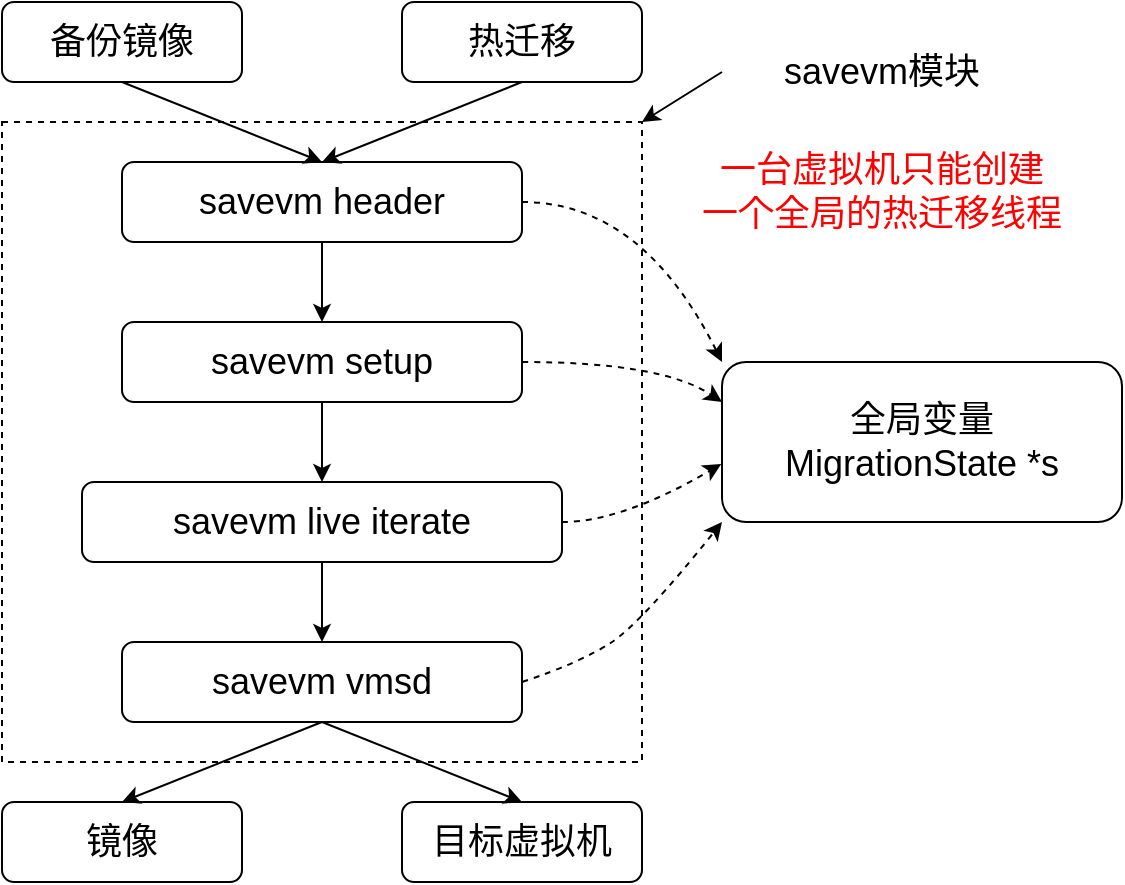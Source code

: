 <mxfile version="20.4.1" type="github">
  <diagram id="OZgTTzMIZbF1CK1Bnk2v" name="第 1 页">
    <mxGraphModel dx="735" dy="468" grid="1" gridSize="10" guides="1" tooltips="1" connect="1" arrows="1" fold="1" page="1" pageScale="1" pageWidth="827" pageHeight="1169" math="0" shadow="0">
      <root>
        <mxCell id="0" />
        <mxCell id="1" parent="0" />
        <mxCell id="5_ovZfvBjrPSnjW51LRR-24" value="" style="rounded=0;whiteSpace=wrap;html=1;fontSize=18;fontColor=#FF0000;dashed=1;fillColor=none;" parent="1" vertex="1">
          <mxGeometry x="120" y="140" width="320" height="320" as="geometry" />
        </mxCell>
        <mxCell id="5_ovZfvBjrPSnjW51LRR-1" value="&lt;font style=&quot;font-size: 18px;&quot;&gt;备份镜像&lt;/font&gt;" style="rounded=1;whiteSpace=wrap;html=1;" parent="1" vertex="1">
          <mxGeometry x="120" y="80" width="120" height="40" as="geometry" />
        </mxCell>
        <mxCell id="5_ovZfvBjrPSnjW51LRR-2" value="热迁移" style="rounded=1;whiteSpace=wrap;html=1;fontSize=18;" parent="1" vertex="1">
          <mxGeometry x="320" y="80" width="120" height="40" as="geometry" />
        </mxCell>
        <mxCell id="5_ovZfvBjrPSnjW51LRR-11" style="edgeStyle=orthogonalEdgeStyle;rounded=0;orthogonalLoop=1;jettySize=auto;html=1;exitX=0.5;exitY=1;exitDx=0;exitDy=0;entryX=0.5;entryY=0;entryDx=0;entryDy=0;fontSize=18;" parent="1" source="5_ovZfvBjrPSnjW51LRR-3" target="5_ovZfvBjrPSnjW51LRR-5" edge="1">
          <mxGeometry relative="1" as="geometry" />
        </mxCell>
        <mxCell id="5_ovZfvBjrPSnjW51LRR-3" value="savevm header" style="rounded=1;whiteSpace=wrap;html=1;fontSize=18;" parent="1" vertex="1">
          <mxGeometry x="180" y="160" width="200" height="40" as="geometry" />
        </mxCell>
        <mxCell id="5_ovZfvBjrPSnjW51LRR-4" value="全局变量&lt;br&gt;MigrationState *s" style="rounded=1;whiteSpace=wrap;html=1;fontSize=18;" parent="1" vertex="1">
          <mxGeometry x="480" y="260" width="200" height="80" as="geometry" />
        </mxCell>
        <mxCell id="5_ovZfvBjrPSnjW51LRR-12" style="edgeStyle=orthogonalEdgeStyle;rounded=0;orthogonalLoop=1;jettySize=auto;html=1;exitX=0.5;exitY=1;exitDx=0;exitDy=0;entryX=0.5;entryY=0;entryDx=0;entryDy=0;fontSize=18;" parent="1" source="5_ovZfvBjrPSnjW51LRR-5" target="5_ovZfvBjrPSnjW51LRR-6" edge="1">
          <mxGeometry relative="1" as="geometry" />
        </mxCell>
        <mxCell id="5_ovZfvBjrPSnjW51LRR-5" value="savevm setup" style="rounded=1;whiteSpace=wrap;html=1;fontSize=18;" parent="1" vertex="1">
          <mxGeometry x="180" y="240" width="200" height="40" as="geometry" />
        </mxCell>
        <mxCell id="5_ovZfvBjrPSnjW51LRR-13" style="edgeStyle=orthogonalEdgeStyle;rounded=0;orthogonalLoop=1;jettySize=auto;html=1;exitX=0.5;exitY=1;exitDx=0;exitDy=0;entryX=0.5;entryY=0;entryDx=0;entryDy=0;fontSize=18;" parent="1" source="5_ovZfvBjrPSnjW51LRR-6" target="5_ovZfvBjrPSnjW51LRR-7" edge="1">
          <mxGeometry relative="1" as="geometry" />
        </mxCell>
        <mxCell id="5_ovZfvBjrPSnjW51LRR-6" value="savevm live iterate" style="rounded=1;whiteSpace=wrap;html=1;fontSize=18;" parent="1" vertex="1">
          <mxGeometry x="160" y="320" width="240" height="40" as="geometry" />
        </mxCell>
        <mxCell id="5_ovZfvBjrPSnjW51LRR-7" value="savevm vmsd" style="rounded=1;whiteSpace=wrap;html=1;fontSize=18;" parent="1" vertex="1">
          <mxGeometry x="180" y="400" width="200" height="40" as="geometry" />
        </mxCell>
        <mxCell id="5_ovZfvBjrPSnjW51LRR-8" value="" style="endArrow=classic;html=1;rounded=0;fontSize=18;entryX=0.5;entryY=0;entryDx=0;entryDy=0;" parent="1" target="5_ovZfvBjrPSnjW51LRR-3" edge="1">
          <mxGeometry width="50" height="50" relative="1" as="geometry">
            <mxPoint x="180" y="120" as="sourcePoint" />
            <mxPoint x="230" y="70" as="targetPoint" />
          </mxGeometry>
        </mxCell>
        <mxCell id="5_ovZfvBjrPSnjW51LRR-9" value="" style="endArrow=classic;html=1;rounded=0;fontSize=18;entryX=0.5;entryY=0;entryDx=0;entryDy=0;" parent="1" target="5_ovZfvBjrPSnjW51LRR-3" edge="1">
          <mxGeometry width="50" height="50" relative="1" as="geometry">
            <mxPoint x="380" y="120" as="sourcePoint" />
            <mxPoint x="390" y="130" as="targetPoint" />
          </mxGeometry>
        </mxCell>
        <mxCell id="5_ovZfvBjrPSnjW51LRR-14" value="镜像" style="rounded=1;whiteSpace=wrap;html=1;fontSize=18;" parent="1" vertex="1">
          <mxGeometry x="120" y="480" width="120" height="40" as="geometry" />
        </mxCell>
        <mxCell id="5_ovZfvBjrPSnjW51LRR-15" value="目标虚拟机" style="rounded=1;whiteSpace=wrap;html=1;fontSize=18;" parent="1" vertex="1">
          <mxGeometry x="320" y="480" width="120" height="40" as="geometry" />
        </mxCell>
        <mxCell id="5_ovZfvBjrPSnjW51LRR-16" value="" style="endArrow=classic;html=1;rounded=0;fontSize=18;entryX=0.5;entryY=0;entryDx=0;entryDy=0;" parent="1" target="5_ovZfvBjrPSnjW51LRR-14" edge="1">
          <mxGeometry width="50" height="50" relative="1" as="geometry">
            <mxPoint x="280" y="440" as="sourcePoint" />
            <mxPoint x="330" y="390" as="targetPoint" />
          </mxGeometry>
        </mxCell>
        <mxCell id="5_ovZfvBjrPSnjW51LRR-17" value="" style="endArrow=classic;html=1;rounded=0;fontSize=18;entryX=0.5;entryY=0;entryDx=0;entryDy=0;" parent="1" target="5_ovZfvBjrPSnjW51LRR-15" edge="1">
          <mxGeometry width="50" height="50" relative="1" as="geometry">
            <mxPoint x="280" y="440" as="sourcePoint" />
            <mxPoint x="330" y="390" as="targetPoint" />
          </mxGeometry>
        </mxCell>
        <mxCell id="5_ovZfvBjrPSnjW51LRR-19" value="" style="curved=1;endArrow=classic;html=1;rounded=0;fontSize=18;entryX=0;entryY=0.25;entryDx=0;entryDy=0;dashed=1;" parent="1" target="5_ovZfvBjrPSnjW51LRR-4" edge="1">
          <mxGeometry width="50" height="50" relative="1" as="geometry">
            <mxPoint x="380" y="260" as="sourcePoint" />
            <mxPoint x="430" y="210" as="targetPoint" />
            <Array as="points">
              <mxPoint x="450" y="260" />
            </Array>
          </mxGeometry>
        </mxCell>
        <mxCell id="5_ovZfvBjrPSnjW51LRR-20" value="" style="curved=1;endArrow=classic;html=1;rounded=0;fontSize=18;entryX=-0.002;entryY=0.638;entryDx=0;entryDy=0;entryPerimeter=0;dashed=1;" parent="1" target="5_ovZfvBjrPSnjW51LRR-4" edge="1">
          <mxGeometry width="50" height="50" relative="1" as="geometry">
            <mxPoint x="400" y="340" as="sourcePoint" />
            <mxPoint x="450" y="290" as="targetPoint" />
            <Array as="points">
              <mxPoint x="430" y="340" />
            </Array>
          </mxGeometry>
        </mxCell>
        <mxCell id="5_ovZfvBjrPSnjW51LRR-21" value="" style="curved=1;endArrow=classic;html=1;rounded=0;fontSize=18;entryX=0;entryY=1;entryDx=0;entryDy=0;dashed=1;" parent="1" target="5_ovZfvBjrPSnjW51LRR-4" edge="1">
          <mxGeometry width="50" height="50" relative="1" as="geometry">
            <mxPoint x="380" y="420" as="sourcePoint" />
            <mxPoint x="430" y="370" as="targetPoint" />
            <Array as="points">
              <mxPoint x="410" y="410" />
              <mxPoint x="440" y="390" />
            </Array>
          </mxGeometry>
        </mxCell>
        <mxCell id="5_ovZfvBjrPSnjW51LRR-22" value="" style="curved=1;endArrow=classic;html=1;rounded=0;fontSize=18;entryX=0;entryY=0;entryDx=0;entryDy=0;dashed=1;" parent="1" target="5_ovZfvBjrPSnjW51LRR-4" edge="1">
          <mxGeometry width="50" height="50" relative="1" as="geometry">
            <mxPoint x="380" y="180" as="sourcePoint" />
            <mxPoint x="430" y="130" as="targetPoint" />
            <Array as="points">
              <mxPoint x="440" y="180" />
            </Array>
          </mxGeometry>
        </mxCell>
        <mxCell id="5_ovZfvBjrPSnjW51LRR-23" value="&lt;font color=&quot;#ff0000&quot;&gt;一台虚拟机只能创建&lt;br&gt;一个全局的热迁移线程&lt;/font&gt;" style="text;html=1;strokeColor=none;fillColor=none;align=center;verticalAlign=middle;whiteSpace=wrap;rounded=0;fontSize=18;" parent="1" vertex="1">
          <mxGeometry x="440" y="160" width="240" height="30" as="geometry" />
        </mxCell>
        <mxCell id="5_ovZfvBjrPSnjW51LRR-25" value="&lt;font color=&quot;#000000&quot;&gt;savevm模块&lt;/font&gt;" style="text;html=1;strokeColor=none;fillColor=none;align=center;verticalAlign=middle;whiteSpace=wrap;rounded=0;dashed=1;fontSize=18;fontColor=#FF0000;" parent="1" vertex="1">
          <mxGeometry x="480" y="100" width="160" height="30" as="geometry" />
        </mxCell>
        <mxCell id="5_ovZfvBjrPSnjW51LRR-26" value="" style="endArrow=classic;html=1;rounded=0;fontSize=18;fontColor=#000000;entryX=1;entryY=0;entryDx=0;entryDy=0;exitX=0;exitY=0.5;exitDx=0;exitDy=0;" parent="1" source="5_ovZfvBjrPSnjW51LRR-25" target="5_ovZfvBjrPSnjW51LRR-24" edge="1">
          <mxGeometry width="50" height="50" relative="1" as="geometry">
            <mxPoint x="480" y="130" as="sourcePoint" />
            <mxPoint x="530" y="80" as="targetPoint" />
          </mxGeometry>
        </mxCell>
      </root>
    </mxGraphModel>
  </diagram>
</mxfile>
